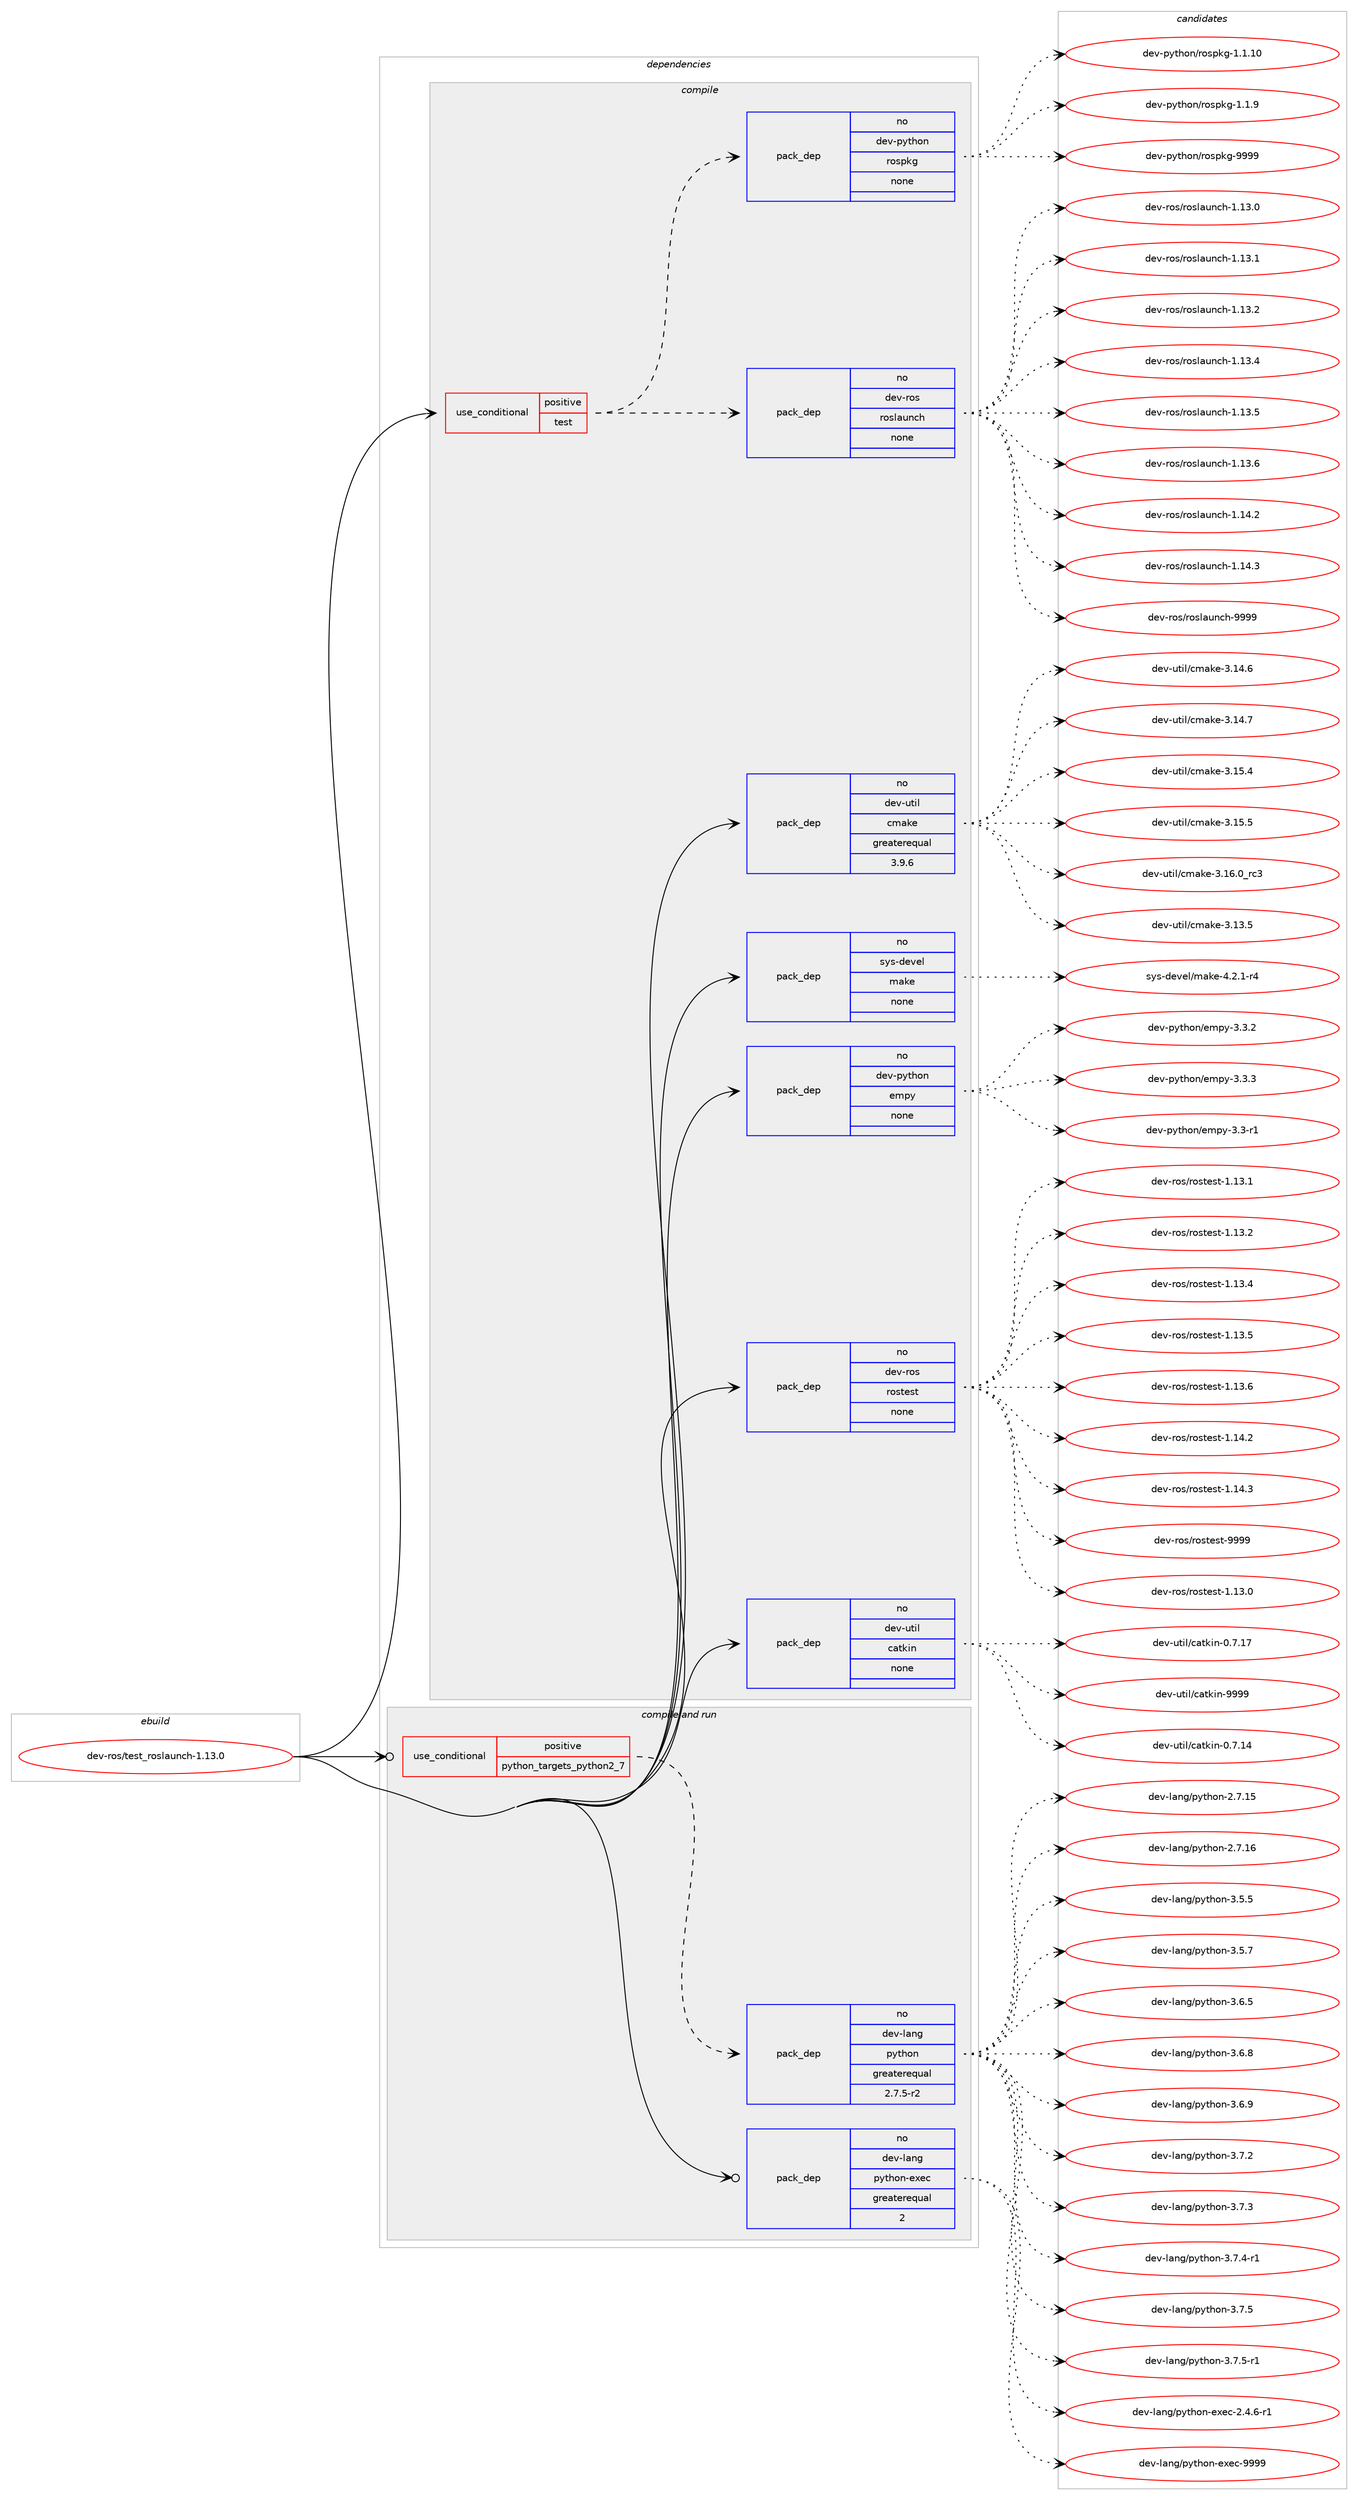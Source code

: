 digraph prolog {

# *************
# Graph options
# *************

newrank=true;
concentrate=true;
compound=true;
graph [rankdir=LR,fontname=Helvetica,fontsize=10,ranksep=1.5];#, ranksep=2.5, nodesep=0.2];
edge  [arrowhead=vee];
node  [fontname=Helvetica,fontsize=10];

# **********
# The ebuild
# **********

subgraph cluster_leftcol {
color=gray;
rank=same;
label=<<i>ebuild</i>>;
id [label="dev-ros/test_roslaunch-1.13.0", color=red, width=4, href="../dev-ros/test_roslaunch-1.13.0.svg"];
}

# ****************
# The dependencies
# ****************

subgraph cluster_midcol {
color=gray;
label=<<i>dependencies</i>>;
subgraph cluster_compile {
fillcolor="#eeeeee";
style=filled;
label=<<i>compile</i>>;
subgraph cond155776 {
dependency668903 [label=<<TABLE BORDER="0" CELLBORDER="1" CELLSPACING="0" CELLPADDING="4"><TR><TD ROWSPAN="3" CELLPADDING="10">use_conditional</TD></TR><TR><TD>positive</TD></TR><TR><TD>test</TD></TR></TABLE>>, shape=none, color=red];
subgraph pack501221 {
dependency668904 [label=<<TABLE BORDER="0" CELLBORDER="1" CELLSPACING="0" CELLPADDING="4" WIDTH="220"><TR><TD ROWSPAN="6" CELLPADDING="30">pack_dep</TD></TR><TR><TD WIDTH="110">no</TD></TR><TR><TD>dev-ros</TD></TR><TR><TD>roslaunch</TD></TR><TR><TD>none</TD></TR><TR><TD></TD></TR></TABLE>>, shape=none, color=blue];
}
dependency668903:e -> dependency668904:w [weight=20,style="dashed",arrowhead="vee"];
subgraph pack501222 {
dependency668905 [label=<<TABLE BORDER="0" CELLBORDER="1" CELLSPACING="0" CELLPADDING="4" WIDTH="220"><TR><TD ROWSPAN="6" CELLPADDING="30">pack_dep</TD></TR><TR><TD WIDTH="110">no</TD></TR><TR><TD>dev-python</TD></TR><TR><TD>rospkg</TD></TR><TR><TD>none</TD></TR><TR><TD></TD></TR></TABLE>>, shape=none, color=blue];
}
dependency668903:e -> dependency668905:w [weight=20,style="dashed",arrowhead="vee"];
}
id:e -> dependency668903:w [weight=20,style="solid",arrowhead="vee"];
subgraph pack501223 {
dependency668906 [label=<<TABLE BORDER="0" CELLBORDER="1" CELLSPACING="0" CELLPADDING="4" WIDTH="220"><TR><TD ROWSPAN="6" CELLPADDING="30">pack_dep</TD></TR><TR><TD WIDTH="110">no</TD></TR><TR><TD>dev-python</TD></TR><TR><TD>empy</TD></TR><TR><TD>none</TD></TR><TR><TD></TD></TR></TABLE>>, shape=none, color=blue];
}
id:e -> dependency668906:w [weight=20,style="solid",arrowhead="vee"];
subgraph pack501224 {
dependency668907 [label=<<TABLE BORDER="0" CELLBORDER="1" CELLSPACING="0" CELLPADDING="4" WIDTH="220"><TR><TD ROWSPAN="6" CELLPADDING="30">pack_dep</TD></TR><TR><TD WIDTH="110">no</TD></TR><TR><TD>dev-ros</TD></TR><TR><TD>rostest</TD></TR><TR><TD>none</TD></TR><TR><TD></TD></TR></TABLE>>, shape=none, color=blue];
}
id:e -> dependency668907:w [weight=20,style="solid",arrowhead="vee"];
subgraph pack501225 {
dependency668908 [label=<<TABLE BORDER="0" CELLBORDER="1" CELLSPACING="0" CELLPADDING="4" WIDTH="220"><TR><TD ROWSPAN="6" CELLPADDING="30">pack_dep</TD></TR><TR><TD WIDTH="110">no</TD></TR><TR><TD>dev-util</TD></TR><TR><TD>catkin</TD></TR><TR><TD>none</TD></TR><TR><TD></TD></TR></TABLE>>, shape=none, color=blue];
}
id:e -> dependency668908:w [weight=20,style="solid",arrowhead="vee"];
subgraph pack501226 {
dependency668909 [label=<<TABLE BORDER="0" CELLBORDER="1" CELLSPACING="0" CELLPADDING="4" WIDTH="220"><TR><TD ROWSPAN="6" CELLPADDING="30">pack_dep</TD></TR><TR><TD WIDTH="110">no</TD></TR><TR><TD>dev-util</TD></TR><TR><TD>cmake</TD></TR><TR><TD>greaterequal</TD></TR><TR><TD>3.9.6</TD></TR></TABLE>>, shape=none, color=blue];
}
id:e -> dependency668909:w [weight=20,style="solid",arrowhead="vee"];
subgraph pack501227 {
dependency668910 [label=<<TABLE BORDER="0" CELLBORDER="1" CELLSPACING="0" CELLPADDING="4" WIDTH="220"><TR><TD ROWSPAN="6" CELLPADDING="30">pack_dep</TD></TR><TR><TD WIDTH="110">no</TD></TR><TR><TD>sys-devel</TD></TR><TR><TD>make</TD></TR><TR><TD>none</TD></TR><TR><TD></TD></TR></TABLE>>, shape=none, color=blue];
}
id:e -> dependency668910:w [weight=20,style="solid",arrowhead="vee"];
}
subgraph cluster_compileandrun {
fillcolor="#eeeeee";
style=filled;
label=<<i>compile and run</i>>;
subgraph cond155777 {
dependency668911 [label=<<TABLE BORDER="0" CELLBORDER="1" CELLSPACING="0" CELLPADDING="4"><TR><TD ROWSPAN="3" CELLPADDING="10">use_conditional</TD></TR><TR><TD>positive</TD></TR><TR><TD>python_targets_python2_7</TD></TR></TABLE>>, shape=none, color=red];
subgraph pack501228 {
dependency668912 [label=<<TABLE BORDER="0" CELLBORDER="1" CELLSPACING="0" CELLPADDING="4" WIDTH="220"><TR><TD ROWSPAN="6" CELLPADDING="30">pack_dep</TD></TR><TR><TD WIDTH="110">no</TD></TR><TR><TD>dev-lang</TD></TR><TR><TD>python</TD></TR><TR><TD>greaterequal</TD></TR><TR><TD>2.7.5-r2</TD></TR></TABLE>>, shape=none, color=blue];
}
dependency668911:e -> dependency668912:w [weight=20,style="dashed",arrowhead="vee"];
}
id:e -> dependency668911:w [weight=20,style="solid",arrowhead="odotvee"];
subgraph pack501229 {
dependency668913 [label=<<TABLE BORDER="0" CELLBORDER="1" CELLSPACING="0" CELLPADDING="4" WIDTH="220"><TR><TD ROWSPAN="6" CELLPADDING="30">pack_dep</TD></TR><TR><TD WIDTH="110">no</TD></TR><TR><TD>dev-lang</TD></TR><TR><TD>python-exec</TD></TR><TR><TD>greaterequal</TD></TR><TR><TD>2</TD></TR></TABLE>>, shape=none, color=blue];
}
id:e -> dependency668913:w [weight=20,style="solid",arrowhead="odotvee"];
}
subgraph cluster_run {
fillcolor="#eeeeee";
style=filled;
label=<<i>run</i>>;
}
}

# **************
# The candidates
# **************

subgraph cluster_choices {
rank=same;
color=gray;
label=<<i>candidates</i>>;

subgraph choice501221 {
color=black;
nodesep=1;
choice1001011184511411111547114111115108971171109910445494649514648 [label="dev-ros/roslaunch-1.13.0", color=red, width=4,href="../dev-ros/roslaunch-1.13.0.svg"];
choice1001011184511411111547114111115108971171109910445494649514649 [label="dev-ros/roslaunch-1.13.1", color=red, width=4,href="../dev-ros/roslaunch-1.13.1.svg"];
choice1001011184511411111547114111115108971171109910445494649514650 [label="dev-ros/roslaunch-1.13.2", color=red, width=4,href="../dev-ros/roslaunch-1.13.2.svg"];
choice1001011184511411111547114111115108971171109910445494649514652 [label="dev-ros/roslaunch-1.13.4", color=red, width=4,href="../dev-ros/roslaunch-1.13.4.svg"];
choice1001011184511411111547114111115108971171109910445494649514653 [label="dev-ros/roslaunch-1.13.5", color=red, width=4,href="../dev-ros/roslaunch-1.13.5.svg"];
choice1001011184511411111547114111115108971171109910445494649514654 [label="dev-ros/roslaunch-1.13.6", color=red, width=4,href="../dev-ros/roslaunch-1.13.6.svg"];
choice1001011184511411111547114111115108971171109910445494649524650 [label="dev-ros/roslaunch-1.14.2", color=red, width=4,href="../dev-ros/roslaunch-1.14.2.svg"];
choice1001011184511411111547114111115108971171109910445494649524651 [label="dev-ros/roslaunch-1.14.3", color=red, width=4,href="../dev-ros/roslaunch-1.14.3.svg"];
choice100101118451141111154711411111510897117110991044557575757 [label="dev-ros/roslaunch-9999", color=red, width=4,href="../dev-ros/roslaunch-9999.svg"];
dependency668904:e -> choice1001011184511411111547114111115108971171109910445494649514648:w [style=dotted,weight="100"];
dependency668904:e -> choice1001011184511411111547114111115108971171109910445494649514649:w [style=dotted,weight="100"];
dependency668904:e -> choice1001011184511411111547114111115108971171109910445494649514650:w [style=dotted,weight="100"];
dependency668904:e -> choice1001011184511411111547114111115108971171109910445494649514652:w [style=dotted,weight="100"];
dependency668904:e -> choice1001011184511411111547114111115108971171109910445494649514653:w [style=dotted,weight="100"];
dependency668904:e -> choice1001011184511411111547114111115108971171109910445494649514654:w [style=dotted,weight="100"];
dependency668904:e -> choice1001011184511411111547114111115108971171109910445494649524650:w [style=dotted,weight="100"];
dependency668904:e -> choice1001011184511411111547114111115108971171109910445494649524651:w [style=dotted,weight="100"];
dependency668904:e -> choice100101118451141111154711411111510897117110991044557575757:w [style=dotted,weight="100"];
}
subgraph choice501222 {
color=black;
nodesep=1;
choice100101118451121211161041111104711411111511210710345494649464948 [label="dev-python/rospkg-1.1.10", color=red, width=4,href="../dev-python/rospkg-1.1.10.svg"];
choice1001011184511212111610411111047114111115112107103454946494657 [label="dev-python/rospkg-1.1.9", color=red, width=4,href="../dev-python/rospkg-1.1.9.svg"];
choice10010111845112121116104111110471141111151121071034557575757 [label="dev-python/rospkg-9999", color=red, width=4,href="../dev-python/rospkg-9999.svg"];
dependency668905:e -> choice100101118451121211161041111104711411111511210710345494649464948:w [style=dotted,weight="100"];
dependency668905:e -> choice1001011184511212111610411111047114111115112107103454946494657:w [style=dotted,weight="100"];
dependency668905:e -> choice10010111845112121116104111110471141111151121071034557575757:w [style=dotted,weight="100"];
}
subgraph choice501223 {
color=black;
nodesep=1;
choice1001011184511212111610411111047101109112121455146514511449 [label="dev-python/empy-3.3-r1", color=red, width=4,href="../dev-python/empy-3.3-r1.svg"];
choice1001011184511212111610411111047101109112121455146514650 [label="dev-python/empy-3.3.2", color=red, width=4,href="../dev-python/empy-3.3.2.svg"];
choice1001011184511212111610411111047101109112121455146514651 [label="dev-python/empy-3.3.3", color=red, width=4,href="../dev-python/empy-3.3.3.svg"];
dependency668906:e -> choice1001011184511212111610411111047101109112121455146514511449:w [style=dotted,weight="100"];
dependency668906:e -> choice1001011184511212111610411111047101109112121455146514650:w [style=dotted,weight="100"];
dependency668906:e -> choice1001011184511212111610411111047101109112121455146514651:w [style=dotted,weight="100"];
}
subgraph choice501224 {
color=black;
nodesep=1;
choice100101118451141111154711411111511610111511645494649514648 [label="dev-ros/rostest-1.13.0", color=red, width=4,href="../dev-ros/rostest-1.13.0.svg"];
choice100101118451141111154711411111511610111511645494649514649 [label="dev-ros/rostest-1.13.1", color=red, width=4,href="../dev-ros/rostest-1.13.1.svg"];
choice100101118451141111154711411111511610111511645494649514650 [label="dev-ros/rostest-1.13.2", color=red, width=4,href="../dev-ros/rostest-1.13.2.svg"];
choice100101118451141111154711411111511610111511645494649514652 [label="dev-ros/rostest-1.13.4", color=red, width=4,href="../dev-ros/rostest-1.13.4.svg"];
choice100101118451141111154711411111511610111511645494649514653 [label="dev-ros/rostest-1.13.5", color=red, width=4,href="../dev-ros/rostest-1.13.5.svg"];
choice100101118451141111154711411111511610111511645494649514654 [label="dev-ros/rostest-1.13.6", color=red, width=4,href="../dev-ros/rostest-1.13.6.svg"];
choice100101118451141111154711411111511610111511645494649524650 [label="dev-ros/rostest-1.14.2", color=red, width=4,href="../dev-ros/rostest-1.14.2.svg"];
choice100101118451141111154711411111511610111511645494649524651 [label="dev-ros/rostest-1.14.3", color=red, width=4,href="../dev-ros/rostest-1.14.3.svg"];
choice10010111845114111115471141111151161011151164557575757 [label="dev-ros/rostest-9999", color=red, width=4,href="../dev-ros/rostest-9999.svg"];
dependency668907:e -> choice100101118451141111154711411111511610111511645494649514648:w [style=dotted,weight="100"];
dependency668907:e -> choice100101118451141111154711411111511610111511645494649514649:w [style=dotted,weight="100"];
dependency668907:e -> choice100101118451141111154711411111511610111511645494649514650:w [style=dotted,weight="100"];
dependency668907:e -> choice100101118451141111154711411111511610111511645494649514652:w [style=dotted,weight="100"];
dependency668907:e -> choice100101118451141111154711411111511610111511645494649514653:w [style=dotted,weight="100"];
dependency668907:e -> choice100101118451141111154711411111511610111511645494649514654:w [style=dotted,weight="100"];
dependency668907:e -> choice100101118451141111154711411111511610111511645494649524650:w [style=dotted,weight="100"];
dependency668907:e -> choice100101118451141111154711411111511610111511645494649524651:w [style=dotted,weight="100"];
dependency668907:e -> choice10010111845114111115471141111151161011151164557575757:w [style=dotted,weight="100"];
}
subgraph choice501225 {
color=black;
nodesep=1;
choice1001011184511711610510847999711610710511045484655464952 [label="dev-util/catkin-0.7.14", color=red, width=4,href="../dev-util/catkin-0.7.14.svg"];
choice1001011184511711610510847999711610710511045484655464955 [label="dev-util/catkin-0.7.17", color=red, width=4,href="../dev-util/catkin-0.7.17.svg"];
choice100101118451171161051084799971161071051104557575757 [label="dev-util/catkin-9999", color=red, width=4,href="../dev-util/catkin-9999.svg"];
dependency668908:e -> choice1001011184511711610510847999711610710511045484655464952:w [style=dotted,weight="100"];
dependency668908:e -> choice1001011184511711610510847999711610710511045484655464955:w [style=dotted,weight="100"];
dependency668908:e -> choice100101118451171161051084799971161071051104557575757:w [style=dotted,weight="100"];
}
subgraph choice501226 {
color=black;
nodesep=1;
choice1001011184511711610510847991099710710145514649514653 [label="dev-util/cmake-3.13.5", color=red, width=4,href="../dev-util/cmake-3.13.5.svg"];
choice1001011184511711610510847991099710710145514649524654 [label="dev-util/cmake-3.14.6", color=red, width=4,href="../dev-util/cmake-3.14.6.svg"];
choice1001011184511711610510847991099710710145514649524655 [label="dev-util/cmake-3.14.7", color=red, width=4,href="../dev-util/cmake-3.14.7.svg"];
choice1001011184511711610510847991099710710145514649534652 [label="dev-util/cmake-3.15.4", color=red, width=4,href="../dev-util/cmake-3.15.4.svg"];
choice1001011184511711610510847991099710710145514649534653 [label="dev-util/cmake-3.15.5", color=red, width=4,href="../dev-util/cmake-3.15.5.svg"];
choice1001011184511711610510847991099710710145514649544648951149951 [label="dev-util/cmake-3.16.0_rc3", color=red, width=4,href="../dev-util/cmake-3.16.0_rc3.svg"];
dependency668909:e -> choice1001011184511711610510847991099710710145514649514653:w [style=dotted,weight="100"];
dependency668909:e -> choice1001011184511711610510847991099710710145514649524654:w [style=dotted,weight="100"];
dependency668909:e -> choice1001011184511711610510847991099710710145514649524655:w [style=dotted,weight="100"];
dependency668909:e -> choice1001011184511711610510847991099710710145514649534652:w [style=dotted,weight="100"];
dependency668909:e -> choice1001011184511711610510847991099710710145514649534653:w [style=dotted,weight="100"];
dependency668909:e -> choice1001011184511711610510847991099710710145514649544648951149951:w [style=dotted,weight="100"];
}
subgraph choice501227 {
color=black;
nodesep=1;
choice1151211154510010111810110847109971071014552465046494511452 [label="sys-devel/make-4.2.1-r4", color=red, width=4,href="../sys-devel/make-4.2.1-r4.svg"];
dependency668910:e -> choice1151211154510010111810110847109971071014552465046494511452:w [style=dotted,weight="100"];
}
subgraph choice501228 {
color=black;
nodesep=1;
choice10010111845108971101034711212111610411111045504655464953 [label="dev-lang/python-2.7.15", color=red, width=4,href="../dev-lang/python-2.7.15.svg"];
choice10010111845108971101034711212111610411111045504655464954 [label="dev-lang/python-2.7.16", color=red, width=4,href="../dev-lang/python-2.7.16.svg"];
choice100101118451089711010347112121116104111110455146534653 [label="dev-lang/python-3.5.5", color=red, width=4,href="../dev-lang/python-3.5.5.svg"];
choice100101118451089711010347112121116104111110455146534655 [label="dev-lang/python-3.5.7", color=red, width=4,href="../dev-lang/python-3.5.7.svg"];
choice100101118451089711010347112121116104111110455146544653 [label="dev-lang/python-3.6.5", color=red, width=4,href="../dev-lang/python-3.6.5.svg"];
choice100101118451089711010347112121116104111110455146544656 [label="dev-lang/python-3.6.8", color=red, width=4,href="../dev-lang/python-3.6.8.svg"];
choice100101118451089711010347112121116104111110455146544657 [label="dev-lang/python-3.6.9", color=red, width=4,href="../dev-lang/python-3.6.9.svg"];
choice100101118451089711010347112121116104111110455146554650 [label="dev-lang/python-3.7.2", color=red, width=4,href="../dev-lang/python-3.7.2.svg"];
choice100101118451089711010347112121116104111110455146554651 [label="dev-lang/python-3.7.3", color=red, width=4,href="../dev-lang/python-3.7.3.svg"];
choice1001011184510897110103471121211161041111104551465546524511449 [label="dev-lang/python-3.7.4-r1", color=red, width=4,href="../dev-lang/python-3.7.4-r1.svg"];
choice100101118451089711010347112121116104111110455146554653 [label="dev-lang/python-3.7.5", color=red, width=4,href="../dev-lang/python-3.7.5.svg"];
choice1001011184510897110103471121211161041111104551465546534511449 [label="dev-lang/python-3.7.5-r1", color=red, width=4,href="../dev-lang/python-3.7.5-r1.svg"];
dependency668912:e -> choice10010111845108971101034711212111610411111045504655464953:w [style=dotted,weight="100"];
dependency668912:e -> choice10010111845108971101034711212111610411111045504655464954:w [style=dotted,weight="100"];
dependency668912:e -> choice100101118451089711010347112121116104111110455146534653:w [style=dotted,weight="100"];
dependency668912:e -> choice100101118451089711010347112121116104111110455146534655:w [style=dotted,weight="100"];
dependency668912:e -> choice100101118451089711010347112121116104111110455146544653:w [style=dotted,weight="100"];
dependency668912:e -> choice100101118451089711010347112121116104111110455146544656:w [style=dotted,weight="100"];
dependency668912:e -> choice100101118451089711010347112121116104111110455146544657:w [style=dotted,weight="100"];
dependency668912:e -> choice100101118451089711010347112121116104111110455146554650:w [style=dotted,weight="100"];
dependency668912:e -> choice100101118451089711010347112121116104111110455146554651:w [style=dotted,weight="100"];
dependency668912:e -> choice1001011184510897110103471121211161041111104551465546524511449:w [style=dotted,weight="100"];
dependency668912:e -> choice100101118451089711010347112121116104111110455146554653:w [style=dotted,weight="100"];
dependency668912:e -> choice1001011184510897110103471121211161041111104551465546534511449:w [style=dotted,weight="100"];
}
subgraph choice501229 {
color=black;
nodesep=1;
choice10010111845108971101034711212111610411111045101120101994550465246544511449 [label="dev-lang/python-exec-2.4.6-r1", color=red, width=4,href="../dev-lang/python-exec-2.4.6-r1.svg"];
choice10010111845108971101034711212111610411111045101120101994557575757 [label="dev-lang/python-exec-9999", color=red, width=4,href="../dev-lang/python-exec-9999.svg"];
dependency668913:e -> choice10010111845108971101034711212111610411111045101120101994550465246544511449:w [style=dotted,weight="100"];
dependency668913:e -> choice10010111845108971101034711212111610411111045101120101994557575757:w [style=dotted,weight="100"];
}
}

}
